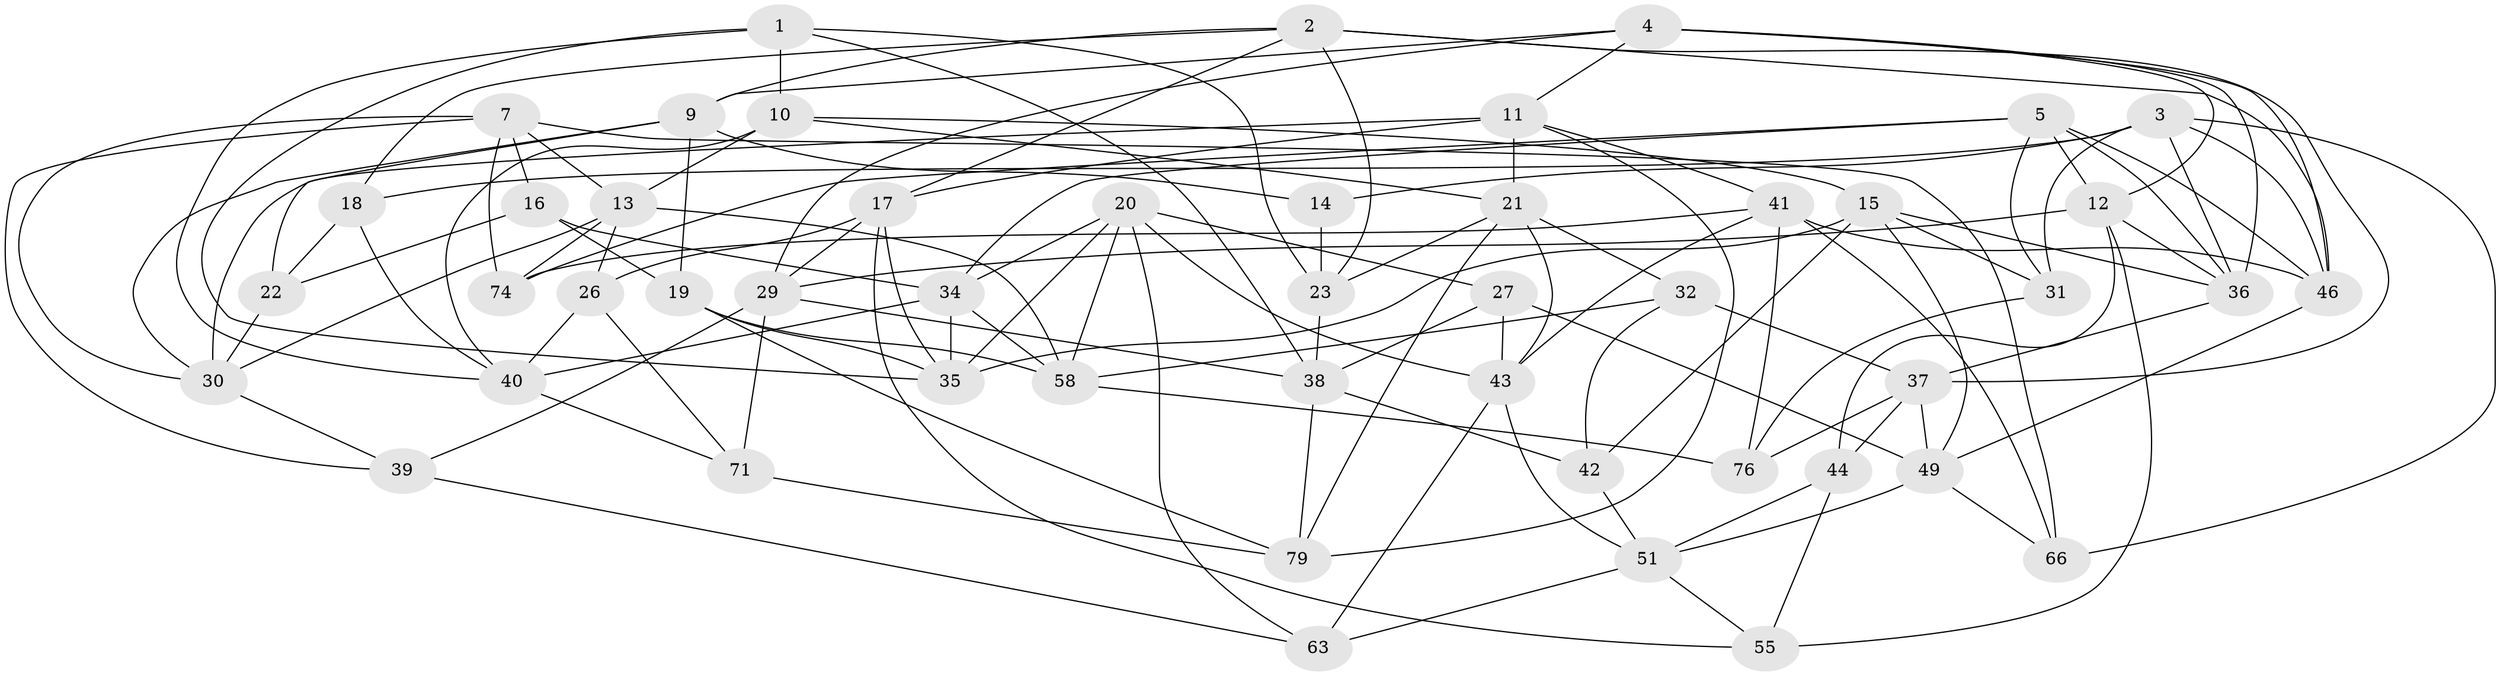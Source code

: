 // original degree distribution, {4: 1.0}
// Generated by graph-tools (version 1.1) at 2025/11/02/27/25 16:11:47]
// undirected, 49 vertices, 127 edges
graph export_dot {
graph [start="1"]
  node [color=gray90,style=filled];
  1 [super="+24"];
  2 [super="+53"];
  3 [super="+60"];
  4 [super="+6"];
  5 [super="+8"];
  7 [super="+72"];
  9 [super="+56"];
  10 [super="+73"];
  11 [super="+61"];
  12 [super="+28"];
  13 [super="+64"];
  14;
  15 [super="+80"];
  16;
  17 [super="+52"];
  18;
  19 [super="+50"];
  20 [super="+33"];
  21 [super="+25"];
  22;
  23 [super="+59"];
  26;
  27;
  29 [super="+47"];
  30 [super="+54"];
  31;
  32;
  34 [super="+78"];
  35 [super="+67"];
  36 [super="+62"];
  37 [super="+77"];
  38 [super="+48"];
  39;
  40 [super="+75"];
  41 [super="+65"];
  42;
  43 [super="+45"];
  44;
  46 [super="+68"];
  49 [super="+70"];
  51 [super="+57"];
  55;
  58 [super="+69"];
  63;
  66;
  71;
  74;
  76;
  79 [super="+81"];
  1 -- 10 [weight=2];
  1 -- 35;
  1 -- 40;
  1 -- 23;
  1 -- 38;
  2 -- 18;
  2 -- 46;
  2 -- 9;
  2 -- 37;
  2 -- 23;
  2 -- 17;
  3 -- 31;
  3 -- 66;
  3 -- 14;
  3 -- 18;
  3 -- 36;
  3 -- 46;
  4 -- 46;
  4 -- 12;
  4 -- 11;
  4 -- 9;
  4 -- 29;
  4 -- 36;
  5 -- 74;
  5 -- 31;
  5 -- 34;
  5 -- 12;
  5 -- 36;
  5 -- 46;
  7 -- 13;
  7 -- 74;
  7 -- 39;
  7 -- 16;
  7 -- 66;
  7 -- 30;
  9 -- 19;
  9 -- 14;
  9 -- 22;
  9 -- 30;
  10 -- 21;
  10 -- 40;
  10 -- 13;
  10 -- 15;
  11 -- 21;
  11 -- 79;
  11 -- 41;
  11 -- 17;
  11 -- 30;
  12 -- 36;
  12 -- 29;
  12 -- 44;
  12 -- 55;
  13 -- 26;
  13 -- 58;
  13 -- 74;
  13 -- 30;
  14 -- 23 [weight=2];
  15 -- 31;
  15 -- 49;
  15 -- 42;
  15 -- 35;
  15 -- 36;
  16 -- 22;
  16 -- 19;
  16 -- 34;
  17 -- 26;
  17 -- 29;
  17 -- 55;
  17 -- 35;
  18 -- 22;
  18 -- 40;
  19 -- 79 [weight=2];
  19 -- 35;
  19 -- 58;
  20 -- 27;
  20 -- 58;
  20 -- 35;
  20 -- 34;
  20 -- 43;
  20 -- 63;
  21 -- 32;
  21 -- 23;
  21 -- 79;
  21 -- 43;
  22 -- 30;
  23 -- 38;
  26 -- 71;
  26 -- 40;
  27 -- 38;
  27 -- 49;
  27 -- 43;
  29 -- 71;
  29 -- 38;
  29 -- 39;
  30 -- 39;
  31 -- 76;
  32 -- 37;
  32 -- 42;
  32 -- 58;
  34 -- 35;
  34 -- 40;
  34 -- 58;
  36 -- 37;
  37 -- 44;
  37 -- 49;
  37 -- 76;
  38 -- 79;
  38 -- 42;
  39 -- 63;
  40 -- 71;
  41 -- 74;
  41 -- 76;
  41 -- 66;
  41 -- 43;
  41 -- 46;
  42 -- 51;
  43 -- 51;
  43 -- 63;
  44 -- 55;
  44 -- 51;
  46 -- 49;
  49 -- 66;
  49 -- 51;
  51 -- 63;
  51 -- 55;
  58 -- 76;
  71 -- 79;
}
